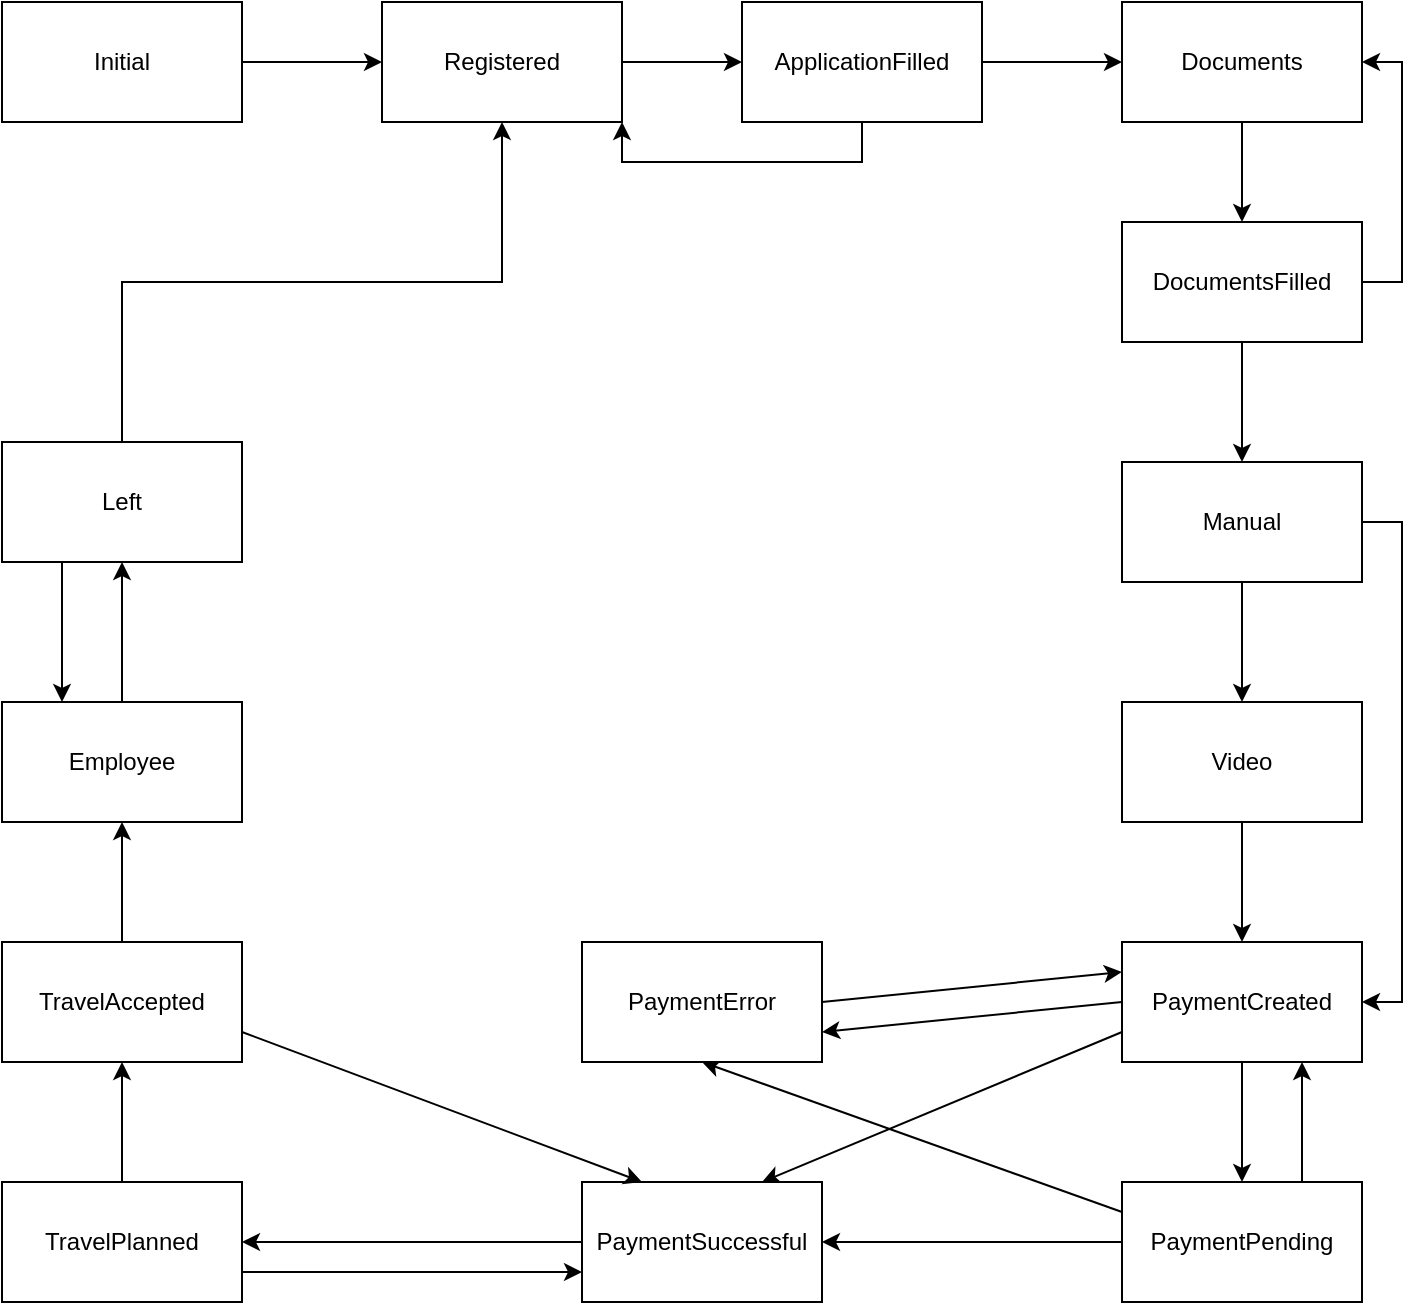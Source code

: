 <mxfile version="14.7.6" type="github">
  <diagram id="KDS2nFeyZRmubfXYOoKi" name="Page-1">
    <mxGraphModel dx="994" dy="741" grid="1" gridSize="10" guides="1" tooltips="1" connect="1" arrows="1" fold="1" page="1" pageScale="1" pageWidth="827" pageHeight="1169" math="0" shadow="0">
      <root>
        <mxCell id="0" />
        <mxCell id="1" parent="0" />
        <mxCell id="Os50jHRekB9I_l5KsiSY-6" value="" style="edgeStyle=orthogonalEdgeStyle;rounded=0;orthogonalLoop=1;jettySize=auto;html=1;" edge="1" parent="1" source="Os50jHRekB9I_l5KsiSY-3" target="Os50jHRekB9I_l5KsiSY-5">
          <mxGeometry relative="1" as="geometry" />
        </mxCell>
        <mxCell id="Os50jHRekB9I_l5KsiSY-3" value="Initial" style="rounded=0;whiteSpace=wrap;html=1;" vertex="1" parent="1">
          <mxGeometry x="50" y="40" width="120" height="60" as="geometry" />
        </mxCell>
        <mxCell id="Os50jHRekB9I_l5KsiSY-8" value="" style="edgeStyle=orthogonalEdgeStyle;rounded=0;orthogonalLoop=1;jettySize=auto;html=1;startArrow=none;startFill=0;" edge="1" parent="1" source="Os50jHRekB9I_l5KsiSY-5" target="Os50jHRekB9I_l5KsiSY-7">
          <mxGeometry relative="1" as="geometry">
            <Array as="points">
              <mxPoint x="390" y="70" />
              <mxPoint x="390" y="70" />
            </Array>
          </mxGeometry>
        </mxCell>
        <mxCell id="Os50jHRekB9I_l5KsiSY-5" value="Registered" style="rounded=0;whiteSpace=wrap;html=1;" vertex="1" parent="1">
          <mxGeometry x="240" y="40" width="120" height="60" as="geometry" />
        </mxCell>
        <mxCell id="Os50jHRekB9I_l5KsiSY-10" value="" style="edgeStyle=orthogonalEdgeStyle;rounded=0;orthogonalLoop=1;jettySize=auto;html=1;" edge="1" parent="1" source="Os50jHRekB9I_l5KsiSY-7" target="Os50jHRekB9I_l5KsiSY-9">
          <mxGeometry relative="1" as="geometry" />
        </mxCell>
        <mxCell id="Os50jHRekB9I_l5KsiSY-37" style="edgeStyle=orthogonalEdgeStyle;rounded=0;orthogonalLoop=1;jettySize=auto;html=1;exitX=0.5;exitY=1;exitDx=0;exitDy=0;entryX=1;entryY=1;entryDx=0;entryDy=0;startArrow=none;startFill=0;" edge="1" parent="1" source="Os50jHRekB9I_l5KsiSY-7" target="Os50jHRekB9I_l5KsiSY-5">
          <mxGeometry relative="1" as="geometry" />
        </mxCell>
        <mxCell id="Os50jHRekB9I_l5KsiSY-7" value="ApplicationFilled" style="rounded=0;whiteSpace=wrap;html=1;" vertex="1" parent="1">
          <mxGeometry x="420" y="40" width="120" height="60" as="geometry" />
        </mxCell>
        <mxCell id="Os50jHRekB9I_l5KsiSY-12" value="" style="edgeStyle=orthogonalEdgeStyle;rounded=0;orthogonalLoop=1;jettySize=auto;html=1;" edge="1" parent="1" source="Os50jHRekB9I_l5KsiSY-9" target="Os50jHRekB9I_l5KsiSY-11">
          <mxGeometry relative="1" as="geometry" />
        </mxCell>
        <mxCell id="Os50jHRekB9I_l5KsiSY-9" value="Documents" style="rounded=0;whiteSpace=wrap;html=1;" vertex="1" parent="1">
          <mxGeometry x="610" y="40" width="120" height="60" as="geometry" />
        </mxCell>
        <mxCell id="Os50jHRekB9I_l5KsiSY-14" value="" style="edgeStyle=orthogonalEdgeStyle;rounded=0;orthogonalLoop=1;jettySize=auto;html=1;" edge="1" parent="1" source="Os50jHRekB9I_l5KsiSY-11" target="Os50jHRekB9I_l5KsiSY-13">
          <mxGeometry relative="1" as="geometry" />
        </mxCell>
        <mxCell id="Os50jHRekB9I_l5KsiSY-38" style="edgeStyle=orthogonalEdgeStyle;rounded=0;orthogonalLoop=1;jettySize=auto;html=1;exitX=1;exitY=0.5;exitDx=0;exitDy=0;entryX=1;entryY=0.5;entryDx=0;entryDy=0;startArrow=none;startFill=0;" edge="1" parent="1" source="Os50jHRekB9I_l5KsiSY-11" target="Os50jHRekB9I_l5KsiSY-9">
          <mxGeometry relative="1" as="geometry" />
        </mxCell>
        <mxCell id="Os50jHRekB9I_l5KsiSY-11" value="DocumentsFilled" style="rounded=0;whiteSpace=wrap;html=1;" vertex="1" parent="1">
          <mxGeometry x="610" y="150" width="120" height="60" as="geometry" />
        </mxCell>
        <mxCell id="Os50jHRekB9I_l5KsiSY-16" value="" style="edgeStyle=orthogonalEdgeStyle;rounded=0;orthogonalLoop=1;jettySize=auto;html=1;entryX=0.5;entryY=0;entryDx=0;entryDy=0;" edge="1" parent="1" source="Os50jHRekB9I_l5KsiSY-13" target="Os50jHRekB9I_l5KsiSY-17">
          <mxGeometry relative="1" as="geometry">
            <mxPoint x="670" y="410" as="targetPoint" />
          </mxGeometry>
        </mxCell>
        <mxCell id="Os50jHRekB9I_l5KsiSY-40" style="edgeStyle=orthogonalEdgeStyle;rounded=0;orthogonalLoop=1;jettySize=auto;html=1;exitX=1;exitY=0.5;exitDx=0;exitDy=0;entryX=1;entryY=0.5;entryDx=0;entryDy=0;startArrow=none;startFill=0;" edge="1" parent="1" source="Os50jHRekB9I_l5KsiSY-13" target="Os50jHRekB9I_l5KsiSY-19">
          <mxGeometry relative="1" as="geometry" />
        </mxCell>
        <mxCell id="Os50jHRekB9I_l5KsiSY-13" value="Manual" style="rounded=0;whiteSpace=wrap;html=1;" vertex="1" parent="1">
          <mxGeometry x="610" y="270" width="120" height="60" as="geometry" />
        </mxCell>
        <mxCell id="Os50jHRekB9I_l5KsiSY-20" value="" style="edgeStyle=orthogonalEdgeStyle;rounded=0;orthogonalLoop=1;jettySize=auto;html=1;" edge="1" parent="1" source="Os50jHRekB9I_l5KsiSY-17" target="Os50jHRekB9I_l5KsiSY-19">
          <mxGeometry relative="1" as="geometry" />
        </mxCell>
        <mxCell id="Os50jHRekB9I_l5KsiSY-17" value="Video" style="rounded=0;whiteSpace=wrap;html=1;" vertex="1" parent="1">
          <mxGeometry x="610" y="390" width="120" height="60" as="geometry" />
        </mxCell>
        <mxCell id="Os50jHRekB9I_l5KsiSY-22" value="" style="edgeStyle=orthogonalEdgeStyle;rounded=0;orthogonalLoop=1;jettySize=auto;html=1;" edge="1" parent="1" source="Os50jHRekB9I_l5KsiSY-19" target="Os50jHRekB9I_l5KsiSY-21">
          <mxGeometry relative="1" as="geometry" />
        </mxCell>
        <mxCell id="Os50jHRekB9I_l5KsiSY-41" style="rounded=0;orthogonalLoop=1;jettySize=auto;html=1;exitX=0;exitY=0.75;exitDx=0;exitDy=0;entryX=0.75;entryY=0;entryDx=0;entryDy=0;startArrow=none;startFill=0;" edge="1" parent="1" source="Os50jHRekB9I_l5KsiSY-19" target="Os50jHRekB9I_l5KsiSY-23">
          <mxGeometry relative="1" as="geometry" />
        </mxCell>
        <mxCell id="Os50jHRekB9I_l5KsiSY-42" style="rounded=0;orthogonalLoop=1;jettySize=auto;html=1;exitX=0;exitY=0.5;exitDx=0;exitDy=0;entryX=1;entryY=0.75;entryDx=0;entryDy=0;startArrow=none;startFill=0;" edge="1" parent="1" source="Os50jHRekB9I_l5KsiSY-19" target="Os50jHRekB9I_l5KsiSY-25">
          <mxGeometry relative="1" as="geometry" />
        </mxCell>
        <mxCell id="Os50jHRekB9I_l5KsiSY-19" value="PaymentCreated" style="rounded=0;whiteSpace=wrap;html=1;" vertex="1" parent="1">
          <mxGeometry x="610" y="510" width="120" height="60" as="geometry" />
        </mxCell>
        <mxCell id="Os50jHRekB9I_l5KsiSY-24" value="" style="edgeStyle=orthogonalEdgeStyle;rounded=0;orthogonalLoop=1;jettySize=auto;html=1;" edge="1" parent="1" source="Os50jHRekB9I_l5KsiSY-21" target="Os50jHRekB9I_l5KsiSY-23">
          <mxGeometry relative="1" as="geometry" />
        </mxCell>
        <mxCell id="Os50jHRekB9I_l5KsiSY-46" style="edgeStyle=orthogonalEdgeStyle;rounded=0;orthogonalLoop=1;jettySize=auto;html=1;exitX=0.75;exitY=0;exitDx=0;exitDy=0;entryX=0.75;entryY=1;entryDx=0;entryDy=0;startArrow=none;startFill=0;" edge="1" parent="1" source="Os50jHRekB9I_l5KsiSY-21" target="Os50jHRekB9I_l5KsiSY-19">
          <mxGeometry relative="1" as="geometry" />
        </mxCell>
        <mxCell id="Os50jHRekB9I_l5KsiSY-47" style="rounded=0;orthogonalLoop=1;jettySize=auto;html=1;exitX=0;exitY=0.25;exitDx=0;exitDy=0;entryX=0.5;entryY=1;entryDx=0;entryDy=0;startArrow=none;startFill=0;" edge="1" parent="1" source="Os50jHRekB9I_l5KsiSY-21" target="Os50jHRekB9I_l5KsiSY-25">
          <mxGeometry relative="1" as="geometry" />
        </mxCell>
        <mxCell id="Os50jHRekB9I_l5KsiSY-21" value="PaymentPending" style="rounded=0;whiteSpace=wrap;html=1;" vertex="1" parent="1">
          <mxGeometry x="610" y="630" width="120" height="60" as="geometry" />
        </mxCell>
        <mxCell id="Os50jHRekB9I_l5KsiSY-45" style="edgeStyle=orthogonalEdgeStyle;rounded=0;orthogonalLoop=1;jettySize=auto;html=1;exitX=0;exitY=0.5;exitDx=0;exitDy=0;entryX=1;entryY=0.5;entryDx=0;entryDy=0;startArrow=none;startFill=0;" edge="1" parent="1" source="Os50jHRekB9I_l5KsiSY-23" target="Os50jHRekB9I_l5KsiSY-27">
          <mxGeometry relative="1" as="geometry" />
        </mxCell>
        <mxCell id="Os50jHRekB9I_l5KsiSY-23" value="PaymentSuccessful" style="rounded=0;whiteSpace=wrap;html=1;" vertex="1" parent="1">
          <mxGeometry x="340" y="630" width="120" height="60" as="geometry" />
        </mxCell>
        <mxCell id="Os50jHRekB9I_l5KsiSY-44" style="rounded=0;orthogonalLoop=1;jettySize=auto;html=1;exitX=1;exitY=0.5;exitDx=0;exitDy=0;entryX=0;entryY=0.25;entryDx=0;entryDy=0;startArrow=none;startFill=0;" edge="1" parent="1" source="Os50jHRekB9I_l5KsiSY-25" target="Os50jHRekB9I_l5KsiSY-19">
          <mxGeometry relative="1" as="geometry" />
        </mxCell>
        <mxCell id="Os50jHRekB9I_l5KsiSY-25" value="PaymentError" style="rounded=0;whiteSpace=wrap;html=1;" vertex="1" parent="1">
          <mxGeometry x="340" y="510" width="120" height="60" as="geometry" />
        </mxCell>
        <mxCell id="Os50jHRekB9I_l5KsiSY-30" value="" style="edgeStyle=orthogonalEdgeStyle;rounded=0;orthogonalLoop=1;jettySize=auto;html=1;" edge="1" parent="1" source="Os50jHRekB9I_l5KsiSY-27" target="Os50jHRekB9I_l5KsiSY-29">
          <mxGeometry relative="1" as="geometry" />
        </mxCell>
        <mxCell id="Os50jHRekB9I_l5KsiSY-48" style="edgeStyle=none;rounded=0;orthogonalLoop=1;jettySize=auto;html=1;exitX=1;exitY=0.75;exitDx=0;exitDy=0;entryX=0;entryY=0.75;entryDx=0;entryDy=0;startArrow=none;startFill=0;" edge="1" parent="1" source="Os50jHRekB9I_l5KsiSY-27" target="Os50jHRekB9I_l5KsiSY-23">
          <mxGeometry relative="1" as="geometry" />
        </mxCell>
        <mxCell id="Os50jHRekB9I_l5KsiSY-27" value="TravelPlanned" style="rounded=0;whiteSpace=wrap;html=1;" vertex="1" parent="1">
          <mxGeometry x="50" y="630" width="120" height="60" as="geometry" />
        </mxCell>
        <mxCell id="Os50jHRekB9I_l5KsiSY-32" value="" style="edgeStyle=orthogonalEdgeStyle;rounded=0;orthogonalLoop=1;jettySize=auto;html=1;" edge="1" parent="1" source="Os50jHRekB9I_l5KsiSY-29" target="Os50jHRekB9I_l5KsiSY-31">
          <mxGeometry relative="1" as="geometry" />
        </mxCell>
        <mxCell id="Os50jHRekB9I_l5KsiSY-49" style="edgeStyle=none;rounded=0;orthogonalLoop=1;jettySize=auto;html=1;exitX=1;exitY=0.75;exitDx=0;exitDy=0;entryX=0.25;entryY=0;entryDx=0;entryDy=0;startArrow=none;startFill=0;" edge="1" parent="1" source="Os50jHRekB9I_l5KsiSY-29" target="Os50jHRekB9I_l5KsiSY-23">
          <mxGeometry relative="1" as="geometry" />
        </mxCell>
        <mxCell id="Os50jHRekB9I_l5KsiSY-29" value="TravelAccepted" style="rounded=0;whiteSpace=wrap;html=1;" vertex="1" parent="1">
          <mxGeometry x="50" y="510" width="120" height="60" as="geometry" />
        </mxCell>
        <mxCell id="Os50jHRekB9I_l5KsiSY-34" value="" style="edgeStyle=orthogonalEdgeStyle;rounded=0;orthogonalLoop=1;jettySize=auto;html=1;" edge="1" parent="1" source="Os50jHRekB9I_l5KsiSY-31" target="Os50jHRekB9I_l5KsiSY-33">
          <mxGeometry relative="1" as="geometry" />
        </mxCell>
        <mxCell id="Os50jHRekB9I_l5KsiSY-31" value="Employee" style="rounded=0;whiteSpace=wrap;html=1;" vertex="1" parent="1">
          <mxGeometry x="50" y="390" width="120" height="60" as="geometry" />
        </mxCell>
        <mxCell id="Os50jHRekB9I_l5KsiSY-36" style="edgeStyle=orthogonalEdgeStyle;rounded=0;orthogonalLoop=1;jettySize=auto;html=1;exitX=0.5;exitY=0;exitDx=0;exitDy=0;" edge="1" parent="1" source="Os50jHRekB9I_l5KsiSY-33" target="Os50jHRekB9I_l5KsiSY-5">
          <mxGeometry relative="1" as="geometry" />
        </mxCell>
        <mxCell id="Os50jHRekB9I_l5KsiSY-51" style="edgeStyle=none;rounded=0;orthogonalLoop=1;jettySize=auto;html=1;exitX=0.25;exitY=1;exitDx=0;exitDy=0;entryX=0.25;entryY=0;entryDx=0;entryDy=0;startArrow=none;startFill=0;" edge="1" parent="1" source="Os50jHRekB9I_l5KsiSY-33" target="Os50jHRekB9I_l5KsiSY-31">
          <mxGeometry relative="1" as="geometry" />
        </mxCell>
        <mxCell id="Os50jHRekB9I_l5KsiSY-33" value="Left" style="rounded=0;whiteSpace=wrap;html=1;" vertex="1" parent="1">
          <mxGeometry x="50" y="260" width="120" height="60" as="geometry" />
        </mxCell>
      </root>
    </mxGraphModel>
  </diagram>
</mxfile>
